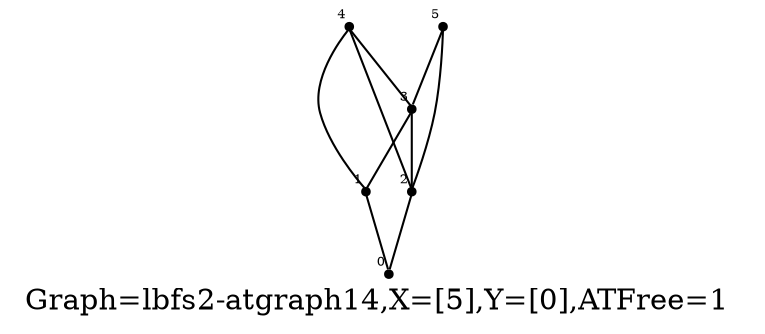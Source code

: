 /* Created by igraph 0.8.0-pre+0200568 */
graph {
  graph [
    label="Graph=lbfs2-atgraph14,X=[5],Y=[0],ATFree=1 "
    labelloc=bottom
  ];
  0 [
    pos="0.000000,1.000000!"
    shape=point
    fontsize=6
    xlabel=0
  ];
  1 [
    pos="0.900000,1.000000!"
    shape=point
    fontsize=6
    xlabel=1
  ];
  2 [
    pos="1.000000,0.000000!"
    shape=point
    fontsize=6
    xlabel=2
  ];
  3 [
    pos="2.000000,2.000000!"
    shape=point
    fontsize=6
    xlabel=3
  ];
  4 [
    pos="1.900000,1.000000!"
    shape=point
    fontsize=6
    xlabel=4
  ];
  5 [
    pos="2.000000,0.000000!"
    shape=point
    fontsize=6
    xlabel=5
  ];

  1 -- 0;
  2 -- 0;
  3 -- 1;
  4 -- 1;
  3 -- 2;
  4 -- 2;
  5 -- 2;
  5 -- 3;
  4 -- 3;
}
